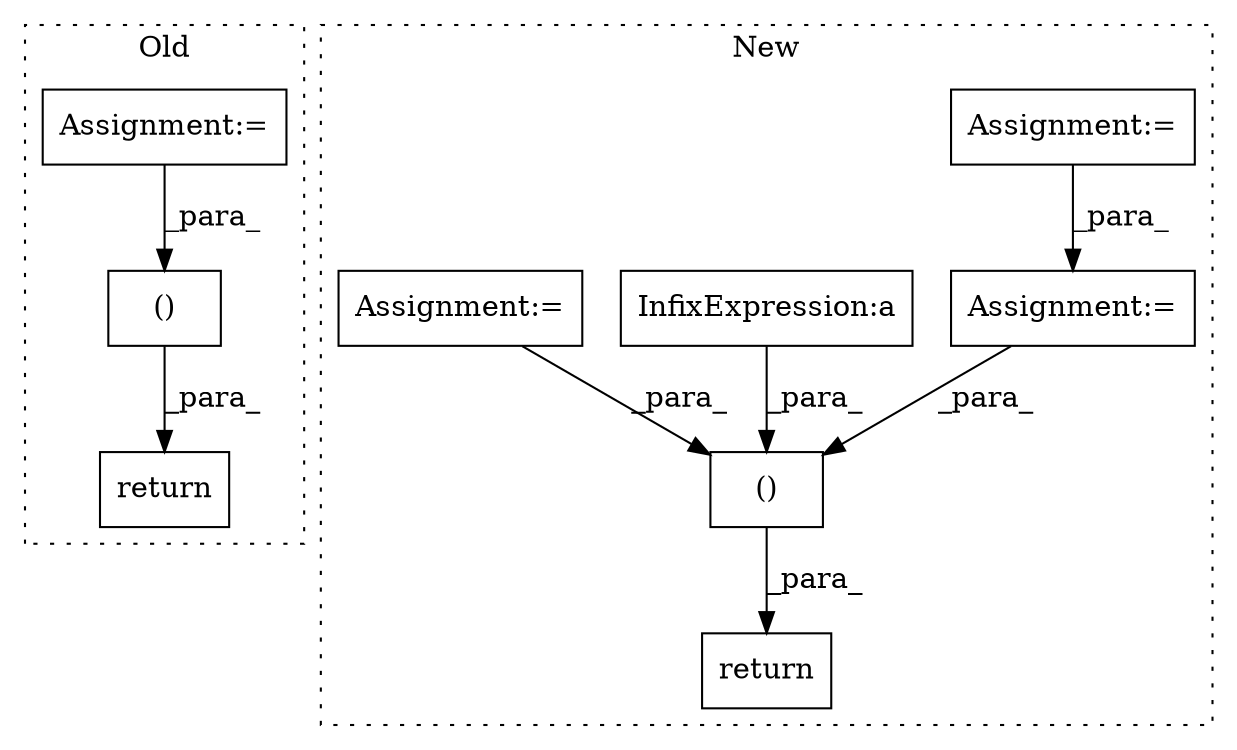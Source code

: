 digraph G {
subgraph cluster0 {
1 [label="return" a="41" s="1370" l="12" shape="box"];
4 [label="()" a="106" s="1382" l="102" shape="box"];
6 [label="Assignment:=" a="7" s="1345" l="1" shape="box"];
label = "Old";
style="dotted";
}
subgraph cluster1 {
2 [label="()" a="106" s="1213" l="98" shape="box"];
3 [label="return" a="41" s="1201" l="12" shape="box"];
5 [label="Assignment:=" a="7" s="715" l="1" shape="box"];
7 [label="InfixExpression:a" a="27" s="1036" l="3" shape="box"];
8 [label="Assignment:=" a="7" s="746" l="2" shape="box"];
9 [label="Assignment:=" a="7" s="1138" l="1" shape="box"];
label = "New";
style="dotted";
}
2 -> 3 [label="_para_"];
4 -> 1 [label="_para_"];
5 -> 8 [label="_para_"];
6 -> 4 [label="_para_"];
7 -> 2 [label="_para_"];
8 -> 2 [label="_para_"];
9 -> 2 [label="_para_"];
}